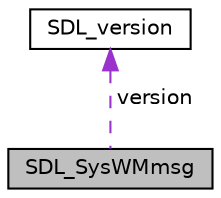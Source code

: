 digraph "SDL_SysWMmsg"
{
  edge [fontname="Helvetica",fontsize="10",labelfontname="Helvetica",labelfontsize="10"];
  node [fontname="Helvetica",fontsize="10",shape=record];
  Node1 [label="SDL_SysWMmsg",height=0.2,width=0.4,color="black", fillcolor="grey75", style="filled", fontcolor="black"];
  Node2 -> Node1 [dir="back",color="darkorchid3",fontsize="10",style="dashed",label=" version" ];
  Node2 [label="SDL_version",height=0.2,width=0.4,color="black", fillcolor="white", style="filled",URL="$struct_s_d_l__version.html",tooltip="Information the version of SDL in use. "];
}
